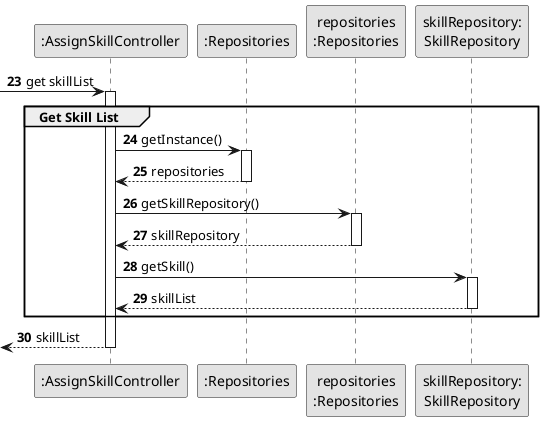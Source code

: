 @startuml
skinparam monochrome true
skinparam packageStyle rectangle
skinparam shadowing false

autonumber 23

participant ":AssignSkillController" as CTRL
participant ":Repositories" as GlobRepo
participant "repositories\n:Repositories" as PLAT
participant "skillRepository:\nSkillRepository" as skillRepository


-> CTRL : get skillList
activate CTRL
group Get Skill List
CTRL -> GlobRepo : getInstance()
activate GlobRepo

GlobRepo --> CTRL : repositories
deactivate GlobRepo

CTRL -> PLAT : getSkillRepository()
activate PLAT

PLAT -->  CTRL: skillRepository
deactivate PLAT

CTRL -> skillRepository : getSkill()
activate skillRepository

skillRepository --> CTRL : skillList
deactivate skillRepository
end
<-- CTRL : skillList
deactivate CTRL

@enduml